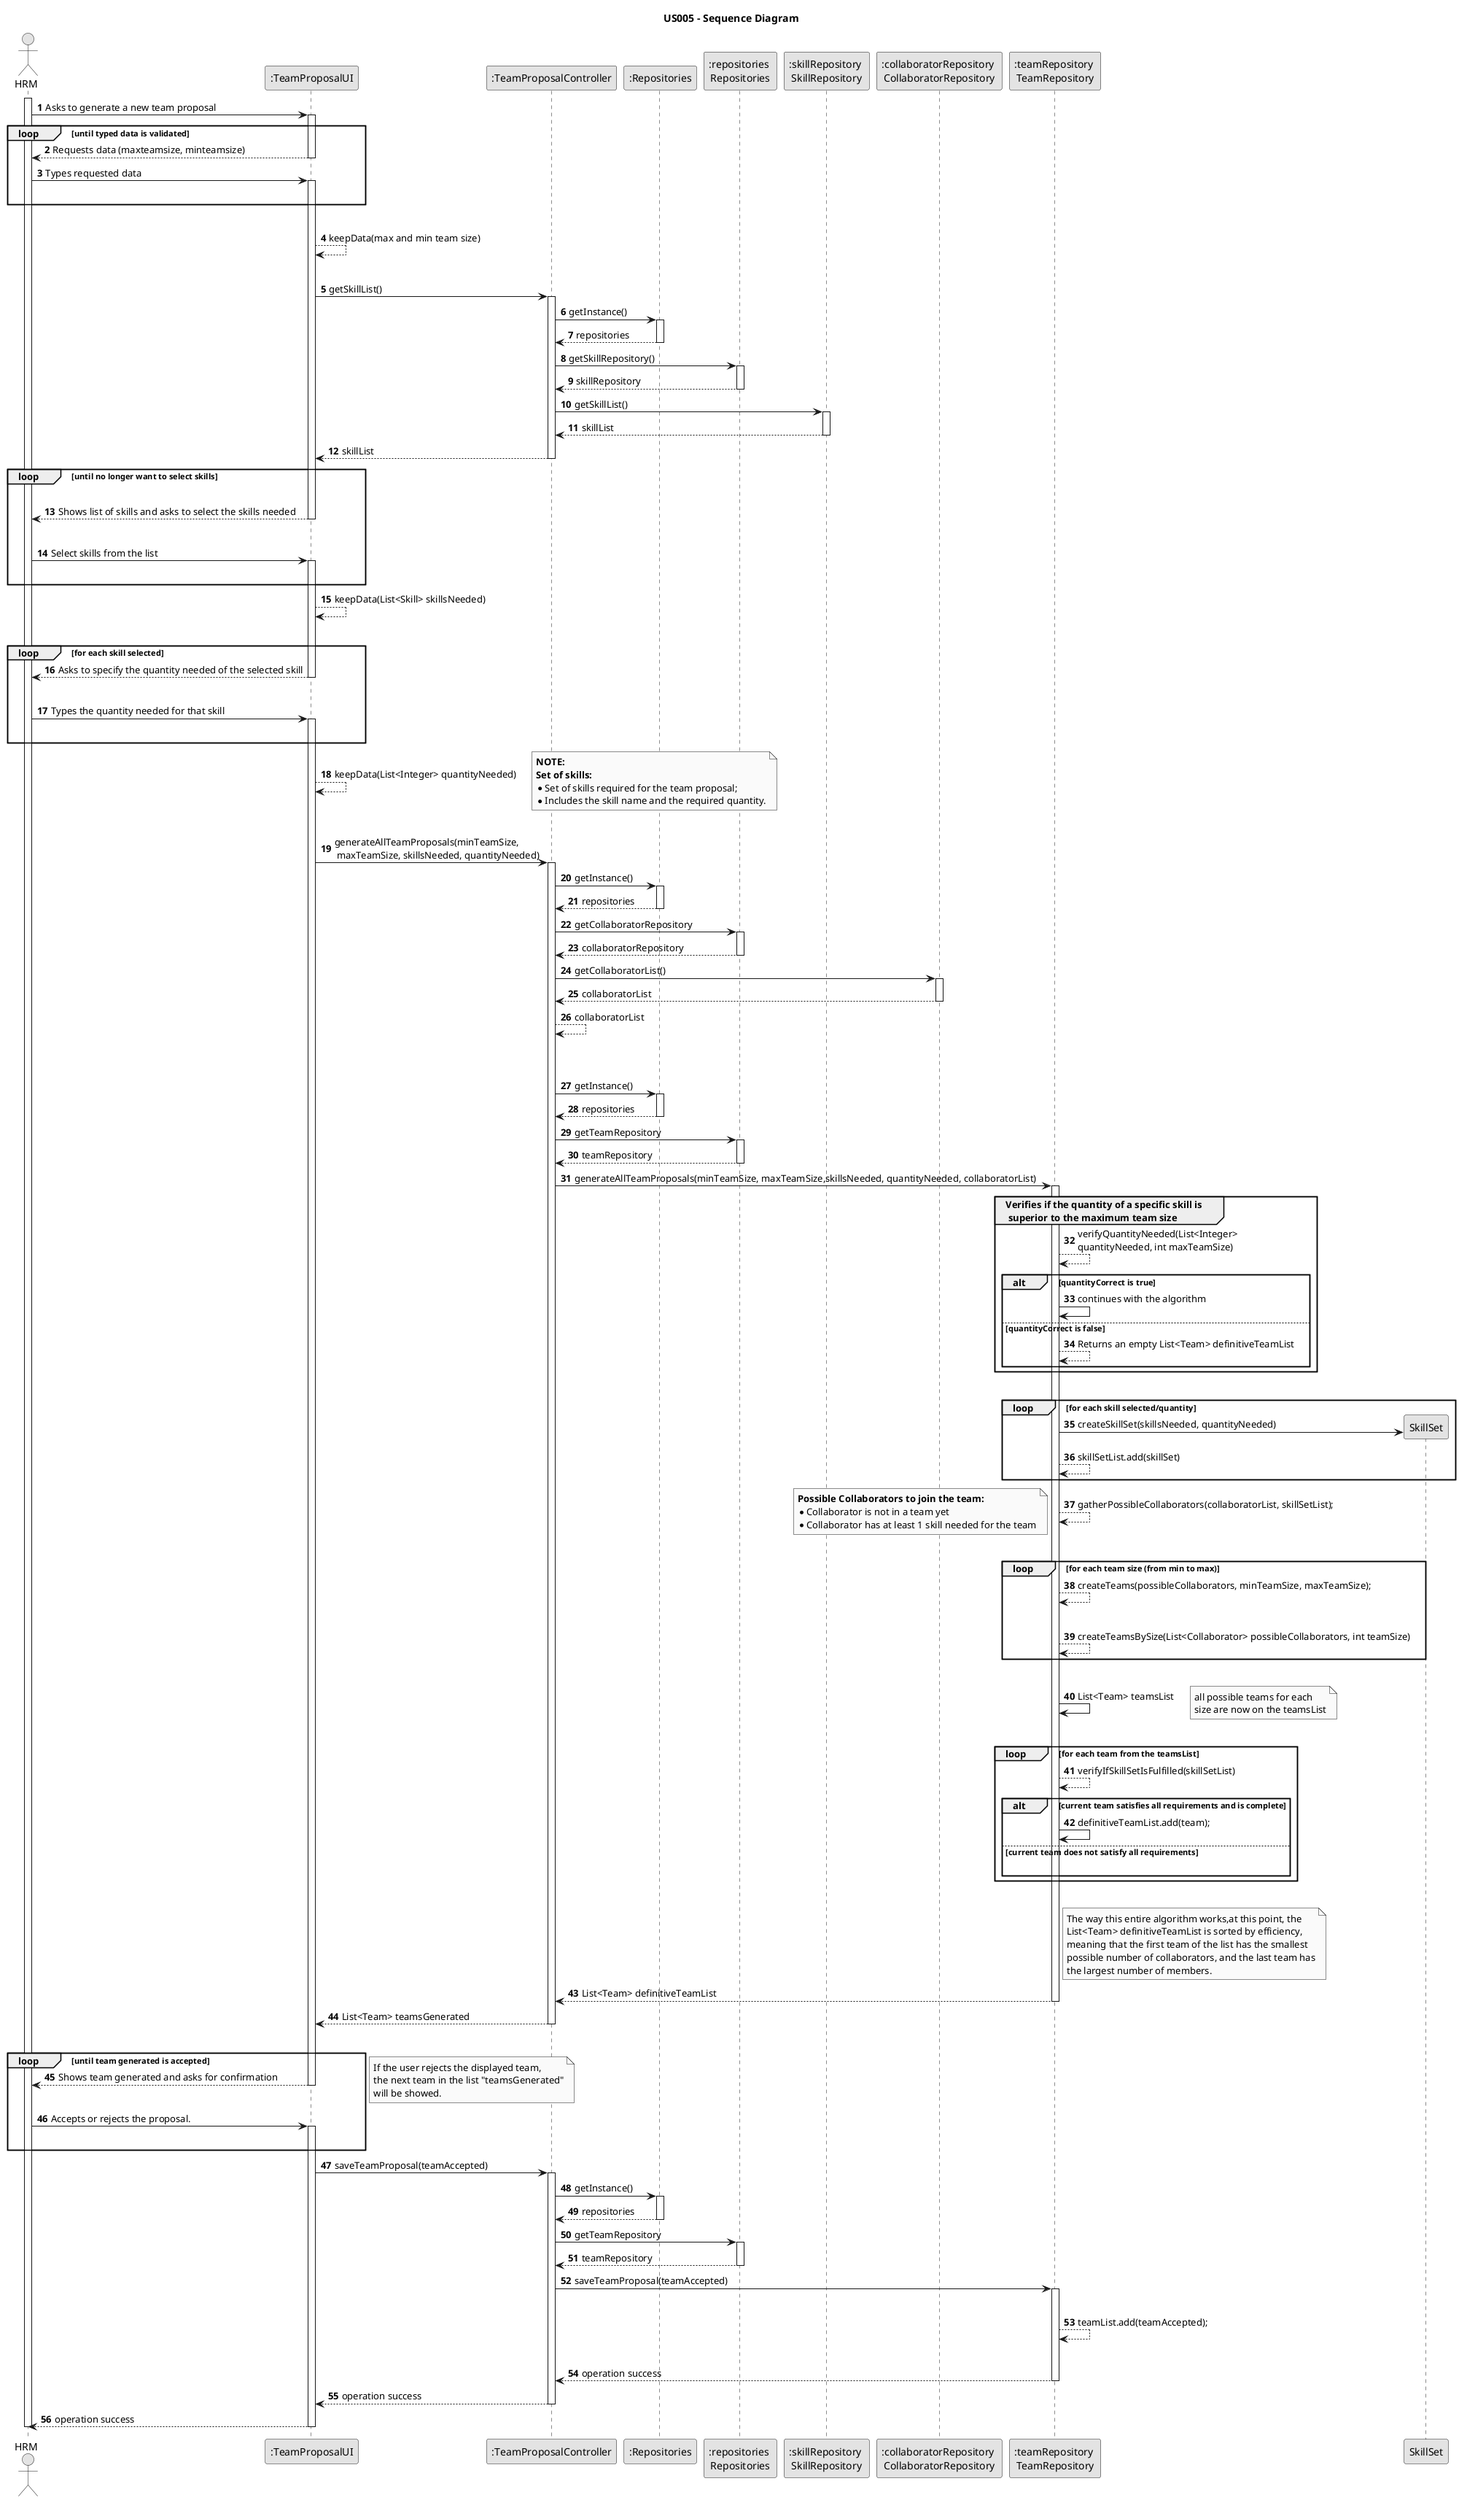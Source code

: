 @startuml
skinparam monochrome true
skinparam packageStyle rectangle
skinparam shadowing false

title US005 - Sequence Diagram

autonumber

actor "HRM" as HRM
participant ":TeamProposalUI" as UI
participant ":TeamProposalController" as CTRL
participant ":Repositories" as REP
participant ":repositories \nRepositories" as REPS
participant ":skillRepository \nSkillRepository" as SR
participant ":collaboratorRepository \nCollaboratorRepository" as CR
participant ":teamRepository \nTeamRepository" as TR



activate HRM

    HRM -> UI : Asks to generate a new team proposal
    activate UI
    loop until typed data is validated
        UI --> HRM : Requests data (maxteamsize, minteamsize)
    deactivate UI

    HRM -> UI : Types requested data

    |||
    activate UI
    end loop
    |||
        UI --> UI : keepData(max and min team size)
        |||
        UI -> CTRL : getSkillList()
        activate CTRL

            CTRL -> REP : getInstance()
            activate REP

                REP --> CTRL : repositories
            deactivate REP
            CTRL -> REPS : getSkillRepository()

            activate REPS

                REPS --> CTRL : skillRepository
            deactivate REPS

            CTRL -> SR : getSkillList()

            activate SR

                SR --> CTRL : skillList
            deactivate SR

            CTRL --> UI : skillList
        deactivate CTRL

        loop until no longer want to select skills
            |||

            UI --> HRM : Shows list of skills and asks to select the skills needed
            |||
    deactivate UI

    HRM -> UI : Select skills from the list
    activate UI
    |||
    end loop


        UI --> UI : keepData(List<Skill> skillsNeeded)


        |||

        loop for each skill selected



            UI --> HRM : Asks to specify the quantity needed of the selected skill
            deactivate UI
            |||
            HRM -> UI : Types the quantity needed for that skill
            activate UI
            |||
            end loop
            UI --> UI : keepData(List<Integer> quantityNeeded)



            note right
            **NOTE:**
            **Set of skills:**
            *Set of skills required for the team proposal;
            *Includes the skill name and the required quantity.
            end note

            |||
            UI -> CTRL : generateAllTeamProposals(minTeamSize,\n maxTeamSize, skillsNeeded, quantityNeeded)

            activate CTRL

                CTRL -> REP : getInstance()
                activate REP

                    REP --> CTRL : repositories
                deactivate REP
                CTRL -> REPS : getCollaboratorRepository
                activate REPS

                    REPS --> CTRL : collaboratorRepository
                deactivate REPS
                CTRL -> CR : getCollaboratorList()
                activate CR

                    CR --> CTRL : collaboratorList

                deactivate CR
                    CTRL --> CTRL : collaboratorList
                |||
                |||
                CTRL -> REP : getInstance()
                activate REP

                    REP --> CTRL : repositories
                deactivate REP
                CTRL -> REPS : getTeamRepository
                activate REPS

                    REPS --> CTRL : teamRepository
                deactivate REPS
                CTRL -> TR : generateAllTeamProposals(minTeamSize, maxTeamSize,skillsNeeded, quantityNeeded, collaboratorList)
                activate TR

                    group Verifies if the quantity of a specific skill is\n superior to the maximum team size
                    TR --> TR : verifyQuantityNeeded(List<Integer> \nquantityNeeded, int maxTeamSize)
                    alt quantityCorrect is true

                    TR -> TR : continues with the algorithm

                    else quantityCorrect is false

                    TR --> TR : Returns an empty List<Team> definitiveTeamList
                    end

                    end

                       |||
                    loop for each skill selected/quantity
                    TR -> SkillSet** : createSkillSet(skillsNeeded, quantityNeeded)
                    TR --> TR : skillSetList.add(skillSet)
                    end

                    TR --> TR : gatherPossibleCollaborators(collaboratorList, skillSetList);

                    note left
                    **Possible Collaborators to join the team:**
                    *Collaborator is not in a team yet
                    *Collaborator has at least 1 skill needed for the team
                    end note
                    |||

                    loop for each team size (from min to max)
                    TR --> TR : createTeams(possibleCollaborators, minTeamSize, maxTeamSize);
                    |||
                    TR --> TR: createTeamsBySize(List<Collaborator> possibleCollaborators, int teamSize)
                    end
                    |||
                    TR -> TR: List<Team> teamsList
                    note right
                    all possible teams for each
                    size are now on the teamsList
                    end note
                    |||
                    loop for each team from the teamsList

                    TR --> TR: verifyIfSkillSetIsFulfilled(skillSetList)
                    alt current team satisfies all requirements and is complete
                    TR -> TR : definitiveTeamList.add(team);
                    else current team does not satisfy all requirements
                    |||
                    end

                    end
                    |||
                    note right of TR
                    The way this entire algorithm works,at this point, the
                    List<Team> definitiveTeamList is sorted by efficiency,
                    meaning that the first team of the list has the smallest
                    possible number of collaborators, and the last team has
                    the largest number of members.
                    end note
                    TR --> CTRL : List<Team> definitiveTeamList
                deactivate TR

                CTRL --> UI : List<Team> teamsGenerated
            deactivate CTRL
           |||

            loop until team generated is accepted
            UI --> HRM : Shows team generated and asks for confirmation
            |||
        deactivate UI
        HRM -> UI : Accepts or rejects the proposal.
        |||
        activate UI
            end
            note right
            If the user rejects the displayed team,
            the next team in the list "teamsGenerated"
            will be showed.
            end note

            UI -> CTRL : saveTeamProposal(teamAccepted)
            activate CTRL

                CTRL -> REP : getInstance()
                activate REP

                    REP --> CTRL : repositories
                deactivate REP
                CTRL -> REPS : getTeamRepository
                activate REPS

                    REPS --> CTRL : teamRepository
                deactivate REPS
                CTRL -> TR : saveTeamProposal(teamAccepted)
                activate TR
                    |||
                    TR --> TR : teamList.add(teamAccepted);
                    |||
                    TR --> CTRL : operation success
                deactivate TR

                CTRL --> UI : operation success
            deactivate CTRL
            UI --> HRM : operation success
        deactivate UI



deactivate HRM

@enduml